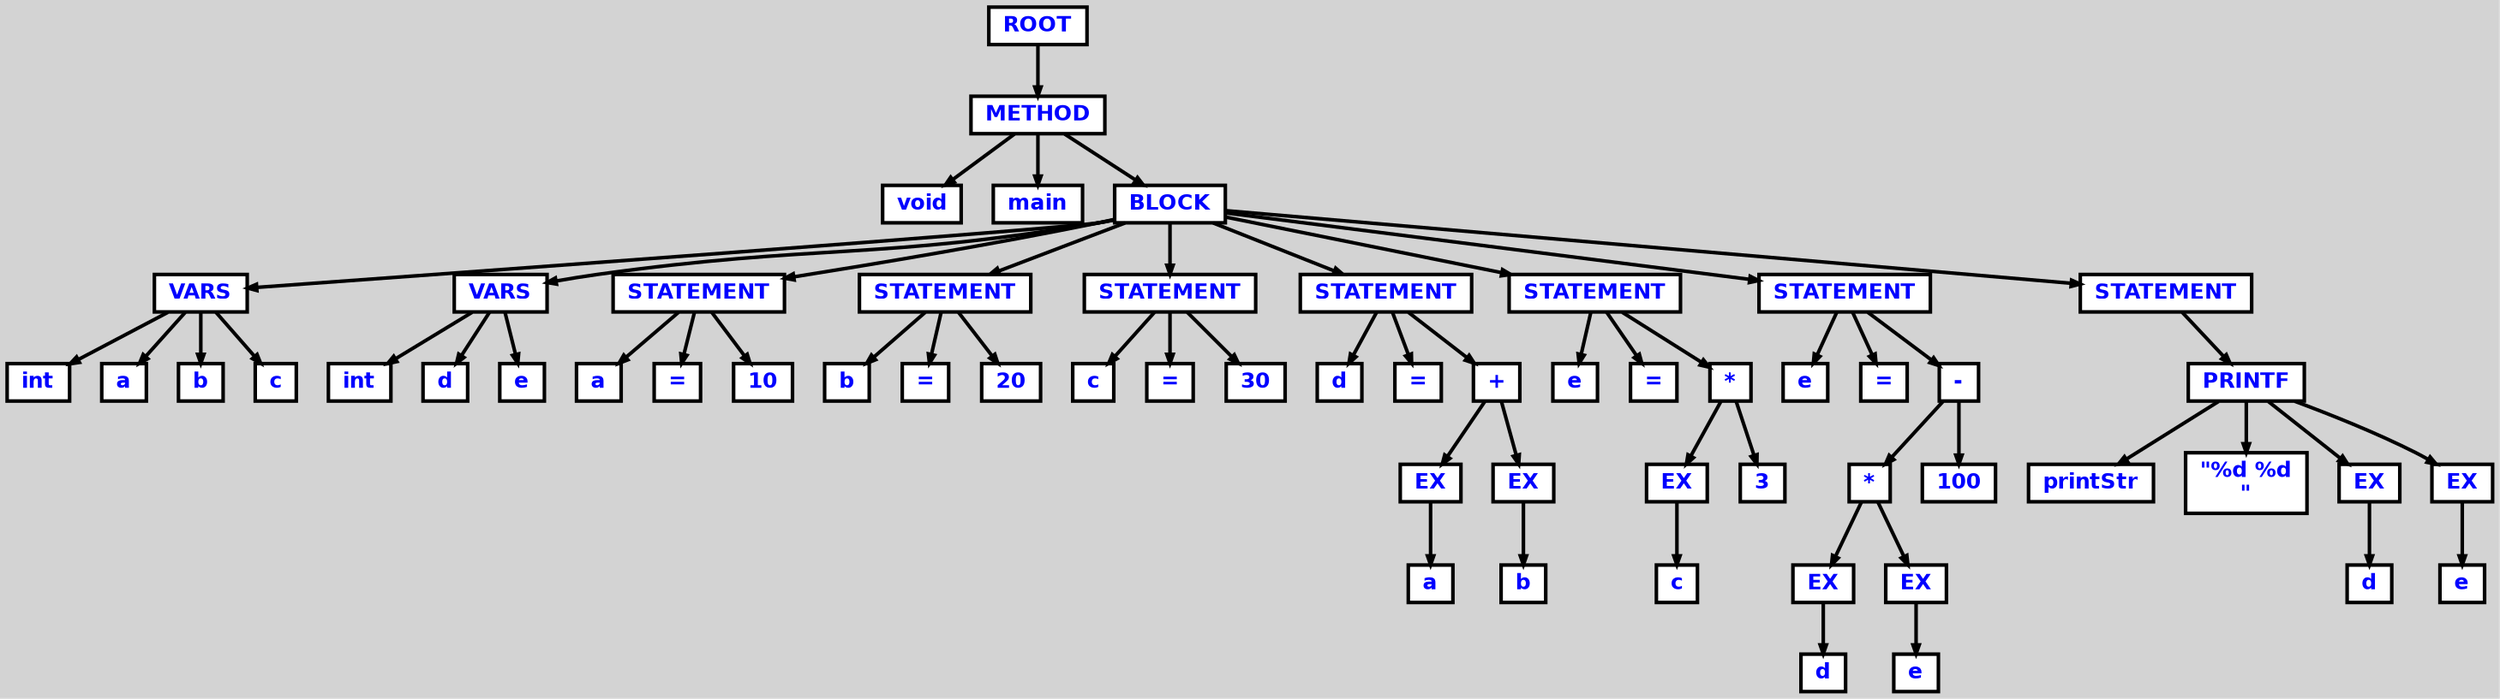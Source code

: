 digraph {

	ordering=out;
	ranksep=.4;
	bgcolor="lightgrey"; node [shape=box, fixedsize=false, fontsize=12, fontname="Helvetica-bold", fontcolor="blue"
		width=.25, height=.25, color="black", fillcolor="white", style="filled, solid, bold"];
	edge [arrowsize=.5, color="black", style="bold"]

  n0 [label="ROOT"];
  n1 [label="METHOD"];
  n1 [label="METHOD"];
  n2 [label="void"];
  n3 [label="main"];
  n4 [label="BLOCK"];
  n4 [label="BLOCK"];
  n5 [label="VARS"];
  n5 [label="VARS"];
  n6 [label="int"];
  n7 [label="a"];
  n8 [label="b"];
  n9 [label="c"];
  n10 [label="VARS"];
  n10 [label="VARS"];
  n11 [label="int"];
  n12 [label="d"];
  n13 [label="e"];
  n14 [label="STATEMENT"];
  n14 [label="STATEMENT"];
  n15 [label="a"];
  n16 [label="="];
  n17 [label="10"];
  n18 [label="STATEMENT"];
  n18 [label="STATEMENT"];
  n19 [label="b"];
  n20 [label="="];
  n21 [label="20"];
  n22 [label="STATEMENT"];
  n22 [label="STATEMENT"];
  n23 [label="c"];
  n24 [label="="];
  n25 [label="30"];
  n26 [label="STATEMENT"];
  n26 [label="STATEMENT"];
  n27 [label="d"];
  n28 [label="="];
  n29 [label="+"];
  n29 [label="+"];
  n30 [label="EX"];
  n30 [label="EX"];
  n31 [label="a"];
  n32 [label="EX"];
  n32 [label="EX"];
  n33 [label="b"];
  n34 [label="STATEMENT"];
  n34 [label="STATEMENT"];
  n35 [label="e"];
  n36 [label="="];
  n37 [label="*"];
  n37 [label="*"];
  n38 [label="EX"];
  n38 [label="EX"];
  n39 [label="c"];
  n40 [label="3"];
  n41 [label="STATEMENT"];
  n41 [label="STATEMENT"];
  n42 [label="e"];
  n43 [label="="];
  n44 [label="-"];
  n44 [label="-"];
  n45 [label="*"];
  n45 [label="*"];
  n46 [label="EX"];
  n46 [label="EX"];
  n47 [label="d"];
  n48 [label="EX"];
  n48 [label="EX"];
  n49 [label="e"];
  n50 [label="100"];
  n51 [label="STATEMENT"];
  n51 [label="STATEMENT"];
  n52 [label="PRINTF"];
  n52 [label="PRINTF"];
  n53 [label="printStr"];
  n54 [label="\"%d %d\n\""];
  n55 [label="EX"];
  n55 [label="EX"];
  n56 [label="d"];
  n57 [label="EX"];
  n57 [label="EX"];
  n58 [label="e"];

  n0 -> n1 // "ROOT" -> "METHOD"
  n1 -> n2 // "METHOD" -> "void"
  n1 -> n3 // "METHOD" -> "main"
  n1 -> n4 // "METHOD" -> "BLOCK"
  n4 -> n5 // "BLOCK" -> "VARS"
  n5 -> n6 // "VARS" -> "int"
  n5 -> n7 // "VARS" -> "a"
  n5 -> n8 // "VARS" -> "b"
  n5 -> n9 // "VARS" -> "c"
  n4 -> n10 // "BLOCK" -> "VARS"
  n10 -> n11 // "VARS" -> "int"
  n10 -> n12 // "VARS" -> "d"
  n10 -> n13 // "VARS" -> "e"
  n4 -> n14 // "BLOCK" -> "STATEMENT"
  n14 -> n15 // "STATEMENT" -> "a"
  n14 -> n16 // "STATEMENT" -> "="
  n14 -> n17 // "STATEMENT" -> "10"
  n4 -> n18 // "BLOCK" -> "STATEMENT"
  n18 -> n19 // "STATEMENT" -> "b"
  n18 -> n20 // "STATEMENT" -> "="
  n18 -> n21 // "STATEMENT" -> "20"
  n4 -> n22 // "BLOCK" -> "STATEMENT"
  n22 -> n23 // "STATEMENT" -> "c"
  n22 -> n24 // "STATEMENT" -> "="
  n22 -> n25 // "STATEMENT" -> "30"
  n4 -> n26 // "BLOCK" -> "STATEMENT"
  n26 -> n27 // "STATEMENT" -> "d"
  n26 -> n28 // "STATEMENT" -> "="
  n26 -> n29 // "STATEMENT" -> "+"
  n29 -> n30 // "+" -> "EX"
  n30 -> n31 // "EX" -> "a"
  n29 -> n32 // "+" -> "EX"
  n32 -> n33 // "EX" -> "b"
  n4 -> n34 // "BLOCK" -> "STATEMENT"
  n34 -> n35 // "STATEMENT" -> "e"
  n34 -> n36 // "STATEMENT" -> "="
  n34 -> n37 // "STATEMENT" -> "*"
  n37 -> n38 // "*" -> "EX"
  n38 -> n39 // "EX" -> "c"
  n37 -> n40 // "*" -> "3"
  n4 -> n41 // "BLOCK" -> "STATEMENT"
  n41 -> n42 // "STATEMENT" -> "e"
  n41 -> n43 // "STATEMENT" -> "="
  n41 -> n44 // "STATEMENT" -> "-"
  n44 -> n45 // "-" -> "*"
  n45 -> n46 // "*" -> "EX"
  n46 -> n47 // "EX" -> "d"
  n45 -> n48 // "*" -> "EX"
  n48 -> n49 // "EX" -> "e"
  n44 -> n50 // "-" -> "100"
  n4 -> n51 // "BLOCK" -> "STATEMENT"
  n51 -> n52 // "STATEMENT" -> "PRINTF"
  n52 -> n53 // "PRINTF" -> "printStr"
  n52 -> n54 // "PRINTF" -> "\"%d %d\n\""
  n52 -> n55 // "PRINTF" -> "EX"
  n55 -> n56 // "EX" -> "d"
  n52 -> n57 // "PRINTF" -> "EX"
  n57 -> n58 // "EX" -> "e"

}

